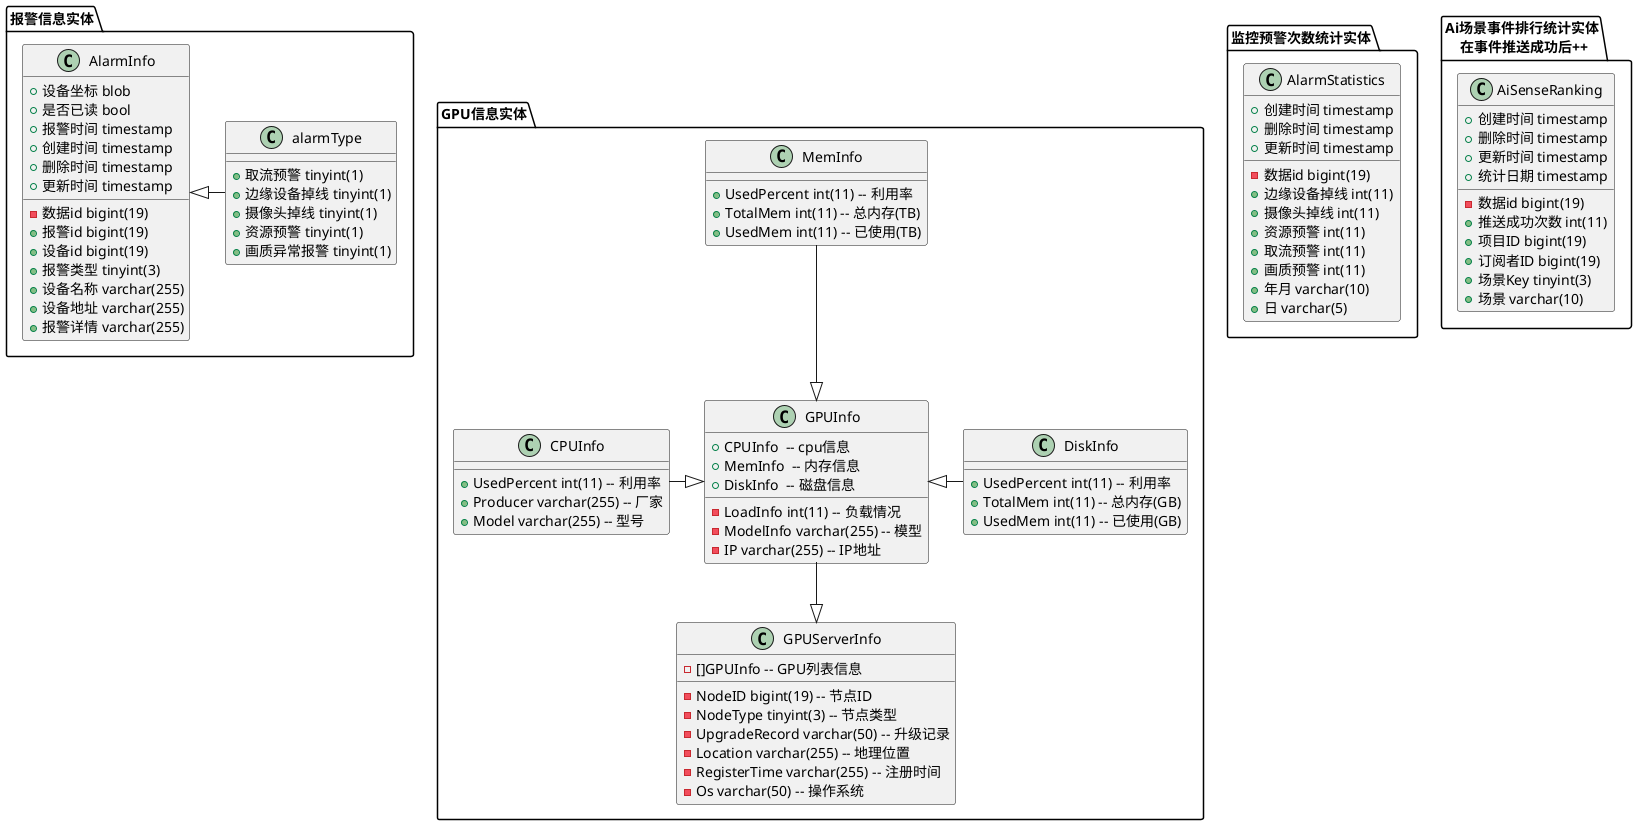 @startuml
package "报警信息实体"{
    class AlarmInfo {
      - 数据id bigint(19)
      + 报警id bigint(19)
      + 设备id bigint(19)
      + 设备坐标 blob
      + 报警类型 tinyint(3)
      + 设备名称 varchar(255)
      + 设备地址 varchar(255)
      + 报警详情 varchar(255)
      + 是否已读 bool
      + 报警时间 timestamp
      + 创建时间 timestamp
      + 删除时间 timestamp
      + 更新时间 timestamp
    }
    class "alarmType" {
      + 取流预警 tinyint(1)
      + 边缘设备掉线 tinyint(1)
      + 摄像头掉线 tinyint(1)
      + 资源预警 tinyint(1)
      + 画质异常报警 tinyint(1)
    }
}

package "监控预警次数统计实体"{
    class AlarmStatistics {
      - 数据id bigint(19)
      + 创建时间 timestamp
      + 删除时间 timestamp
      + 更新时间 timestamp
      + 边缘设备掉线 int(11)
      + 摄像头掉线 int(11)
      + 资源预警 int(11)
      + 取流预警 int(11)
      + 画质预警 int(11)
      + 年月 varchar(10)
      + 日 varchar(5)
    }
}

package "Ai场景事件排行统计实体\n 在事件推送成功后++"{
    class AiSenseRanking {
      - 数据id bigint(19)
      + 创建时间 timestamp
      + 删除时间 timestamp
      + 更新时间 timestamp
      + 推送成功次数 int(11)
      + 项目ID bigint(19)
      + 订阅者ID bigint(19)
      + 场景Key tinyint(3)
      + 场景 varchar(10)
      + 统计日期 timestamp
    }
}

package "GPU信息实体"{
    class GPUServerInfo {
      - NodeID bigint(19) -- 节点ID
      - NodeType tinyint(3) -- 节点类型
      - UpgradeRecord varchar(50) -- 升级记录
      - Location varchar(255) -- 地理位置
      - RegisterTime varchar(255) -- 注册时间
      - Os varchar(50) -- 操作系统
      - []GPUInfo -- GPU列表信息
    }

    class GPUInfo {
      + CPUInfo  -- cpu信息
      + MemInfo  -- 内存信息
      + DiskInfo  -- 磁盘信息
      - LoadInfo int(11) -- 负载情况
      - ModelInfo varchar(255) -- 模型
      - IP varchar(255) -- IP地址
    }

    class DiskInfo {
      + UsedPercent int(11) -- 利用率
      + TotalMem int(11) -- 总内存(GB)
      + UsedMem int(11) -- 已使用(GB)
    }

    class MemInfo {
      + UsedPercent int(11) -- 利用率
      + TotalMem int(11) -- 总内存(TB)
      + UsedMem int(11) -- 已使用(TB)
    }

    class CPUInfo {
      + UsedPercent int(11) -- 利用率
      + Producer varchar(255) -- 厂家
      + Model varchar(255) -- 型号
    }

}

AlarmInfo <|-right- alarmType
GPUInfo <|-left- CPUInfo
GPUInfo <|-right- DiskInfo
GPUInfo <|-up- MemInfo
GPUServerInfo <|-up- GPUInfo

@enduml